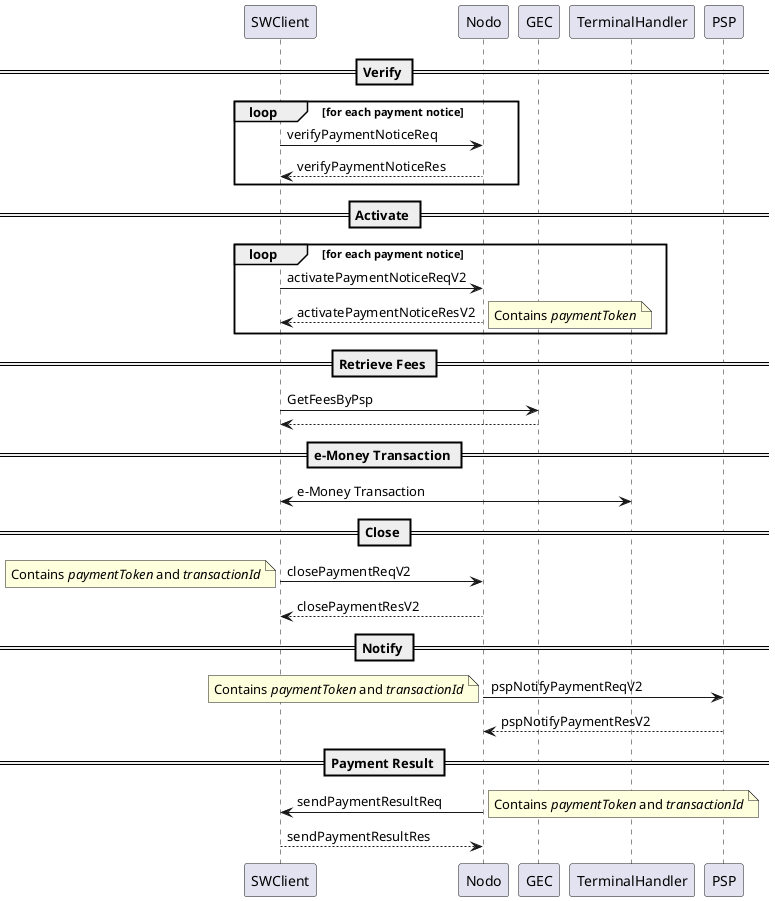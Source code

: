 @startuml
'!include_many ../common/skin.puml

== Verify ==
loop for each payment notice
	SWClient -> Nodo : verifyPaymentNoticeReq
	return verifyPaymentNoticeRes
end

== Activate ==
loop for each payment notice 
	SWClient -> Nodo : activatePaymentNoticeReqV2
	return activatePaymentNoticeResV2
		note right
			Contains //paymentToken//
		end note
end

== Retrieve Fees ==
SWClient -> GEC : GetFeesByPsp
return

== e-Money Transaction ==
SWClient <-> TerminalHandler : e-Money Transaction

== Close ==
SWClient -> Nodo : closePaymentReqV2
	note left
		Contains //paymentToken// and //transactionId//
	end note
return closePaymentResV2

== Notify ==
Nodo -> PSP : pspNotifyPaymentReqV2
	note left
		Contains //paymentToken// and //transactionId//
	end note
return pspNotifyPaymentResV2

== Payment Result ==
Nodo -> SWClient : sendPaymentResultReq
	note right
		Contains //paymentToken// and //transactionId//
	end note
return sendPaymentResultRes

@enduml